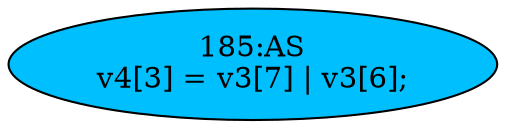 strict digraph "" {
	node [label="\N"];
	"185:AS"	 [ast="<pyverilog.vparser.ast.Assign object at 0x7fee2301d110>",
		def_var="['v4']",
		fillcolor=deepskyblue,
		label="185:AS
v4[3] = v3[7] | v3[6];",
		statements="[]",
		style=filled,
		typ=Assign,
		use_var="['v3', 'v3']"];
}
